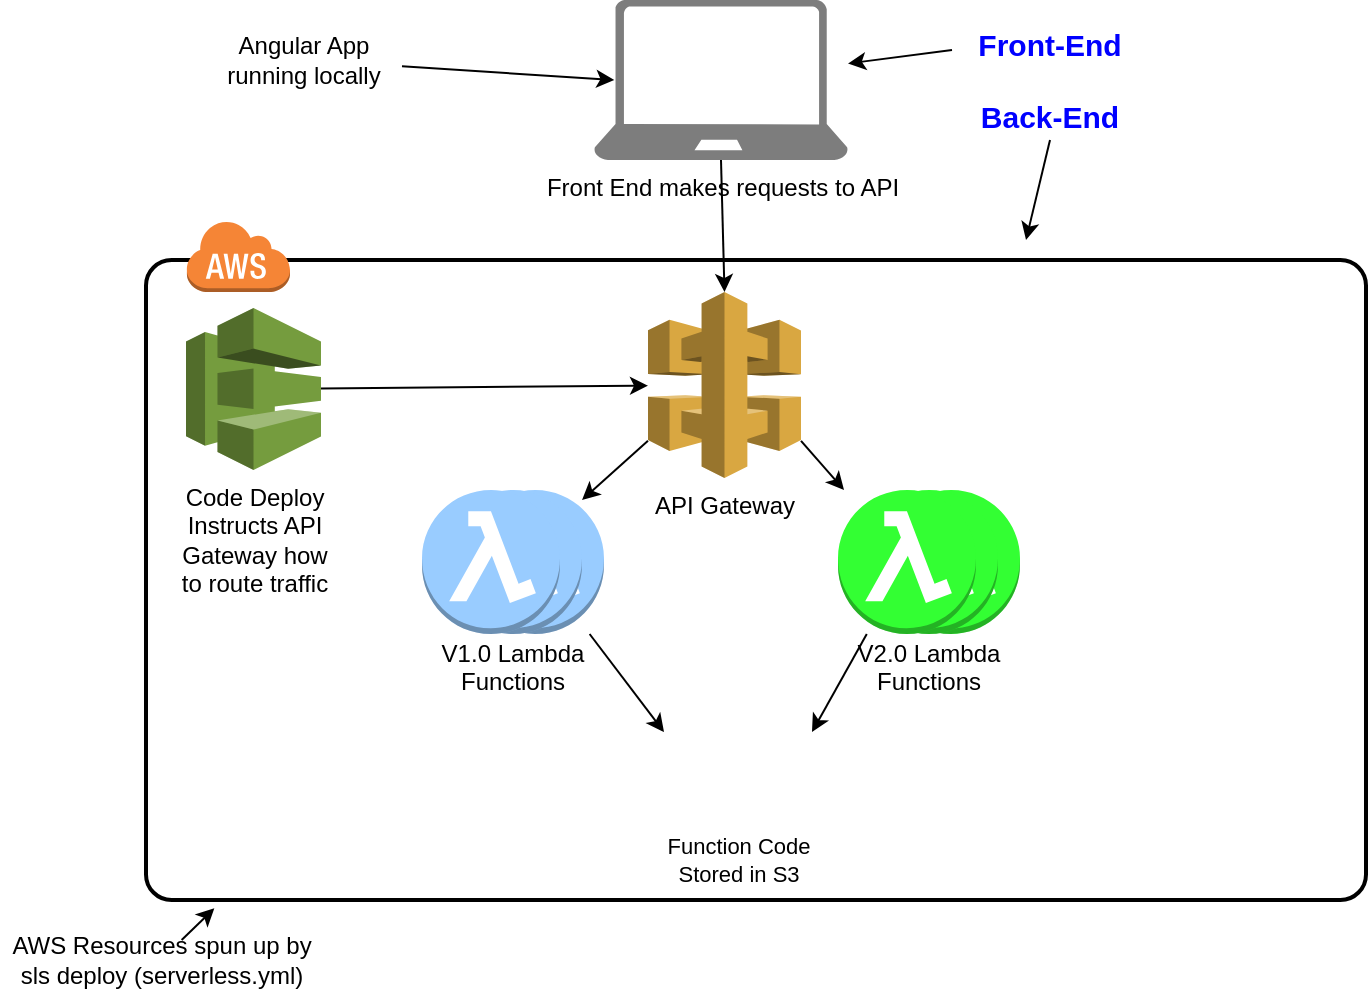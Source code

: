 <mxfile version="10.7.3" type="device"><diagram name="Page-1" id="75ae5057-2f1f-a65a-41a6-c58fb5237df7"><mxGraphModel dx="918" dy="647" grid="1" gridSize="10" guides="1" tooltips="1" connect="1" arrows="1" fold="1" page="1" pageScale="1" pageWidth="1100" pageHeight="850" background="#ffffff" math="0" shadow="0"><root><mxCell id="0"/><mxCell id="1" parent="0"/><mxCell id="6d17579d09794128-4" value="" style="rounded=1;arcSize=4;dashed=0;strokeColor=#000000;fillColor=none;gradientColor=none;strokeWidth=2;shadow=0;comic=0;fontFamily=Verdana;fontSize=12;fontColor=#000000;html=1;" parent="1" vertex="1"><mxGeometry x="190" y="140" width="610" height="320" as="geometry"/></mxCell><mxCell id="6d17579d09794128-5" value="" style="dashed=0;html=1;shape=mxgraph.aws3.cloud;fillColor=#F58536;gradientColor=none;dashed=0;rounded=1;shadow=0;comic=0;strokeColor=#E6E6E6;strokeWidth=6;fontFamily=Verdana;fontSize=12;fontColor=#000000;" parent="1" vertex="1"><mxGeometry x="210" y="120" width="52" height="36" as="geometry"/></mxCell><mxCell id="J8q8TLbvrFkw0_C4fAMj-18" style="edgeStyle=none;rounded=0;orthogonalLoop=1;jettySize=auto;html=1;exitX=0;exitY=0.8;exitDx=0;exitDy=0;exitPerimeter=0;" edge="1" parent="1" source="J8q8TLbvrFkw0_C4fAMj-1" target="J8q8TLbvrFkw0_C4fAMj-8"><mxGeometry relative="1" as="geometry"/></mxCell><mxCell id="J8q8TLbvrFkw0_C4fAMj-19" style="edgeStyle=none;rounded=0;orthogonalLoop=1;jettySize=auto;html=1;exitX=1;exitY=0.8;exitDx=0;exitDy=0;exitPerimeter=0;" edge="1" parent="1" source="J8q8TLbvrFkw0_C4fAMj-1" target="J8q8TLbvrFkw0_C4fAMj-14"><mxGeometry relative="1" as="geometry"/></mxCell><mxCell id="J8q8TLbvrFkw0_C4fAMj-1" value="API Gateway&lt;br&gt;" style="outlineConnect=0;dashed=0;verticalLabelPosition=bottom;verticalAlign=top;align=center;html=1;shape=mxgraph.aws3.api_gateway;fillColor=#D9A741;gradientColor=none;" vertex="1" parent="1"><mxGeometry x="441" y="156" width="76.5" height="93" as="geometry"/></mxCell><mxCell id="J8q8TLbvrFkw0_C4fAMj-17" style="edgeStyle=none;rounded=0;orthogonalLoop=1;jettySize=auto;html=1;" edge="1" parent="1" source="J8q8TLbvrFkw0_C4fAMj-3" target="J8q8TLbvrFkw0_C4fAMj-1"><mxGeometry relative="1" as="geometry"/></mxCell><mxCell id="J8q8TLbvrFkw0_C4fAMj-3" value="Code Deploy&lt;br&gt;Instructs API&lt;br&gt;Gateway how&lt;br&gt;to route traffic&lt;br&gt;" style="outlineConnect=0;dashed=0;verticalLabelPosition=bottom;verticalAlign=top;align=center;html=1;shape=mxgraph.aws3.codedeploy;fillColor=#759C3E;gradientColor=none;" vertex="1" parent="1"><mxGeometry x="210" y="164" width="67.5" height="81" as="geometry"/></mxCell><mxCell id="J8q8TLbvrFkw0_C4fAMj-4" value="" style="shape=image;html=1;verticalAlign=top;verticalLabelPosition=bottom;labelBackgroundColor=#ffffff;imageAspect=0;aspect=fixed;image=https://cdn2.iconfinder.com/data/icons/amazon-aws-stencils/100/Storage__Content_Delivery_Amazon_S3_Bucket-128.png" vertex="1" parent="1"><mxGeometry x="422" y="331" width="128" height="128" as="geometry"/></mxCell><mxCell id="J8q8TLbvrFkw0_C4fAMj-20" style="edgeStyle=none;rounded=0;orthogonalLoop=1;jettySize=auto;html=1;exitX=0.5;exitY=1;exitDx=0;exitDy=0;exitPerimeter=0;entryX=0.5;entryY=0;entryDx=0;entryDy=0;entryPerimeter=0;" edge="1" parent="1" source="J8q8TLbvrFkw0_C4fAMj-5" target="J8q8TLbvrFkw0_C4fAMj-1"><mxGeometry relative="1" as="geometry"/></mxCell><mxCell id="J8q8TLbvrFkw0_C4fAMj-5" value="Front End makes requests to API" style="pointerEvents=1;shadow=0;dashed=0;html=1;strokeColor=none;labelPosition=center;verticalLabelPosition=bottom;verticalAlign=top;align=center;shape=mxgraph.azure.laptop;fillColor=#7D7D7D;" vertex="1" parent="1"><mxGeometry x="414" y="10" width="127" height="80" as="geometry"/></mxCell><mxCell id="J8q8TLbvrFkw0_C4fAMj-10" value="&#10;&#10;&#10;&#10;&#10;V1.0 Lambda&#10;Functions&#10;" style="group" vertex="1" connectable="0" parent="1"><mxGeometry x="328" y="253" width="91" height="74" as="geometry"/></mxCell><mxCell id="J8q8TLbvrFkw0_C4fAMj-2" value="" style="outlineConnect=0;dashed=0;verticalLabelPosition=bottom;verticalAlign=top;align=center;html=1;shape=mxgraph.aws3.lambda_function;fillColor=#99CCFF;gradientColor=none;" vertex="1" parent="J8q8TLbvrFkw0_C4fAMj-10"><mxGeometry x="22" y="2" width="69" height="72" as="geometry"/></mxCell><mxCell id="J8q8TLbvrFkw0_C4fAMj-8" value="" style="outlineConnect=0;dashed=0;verticalLabelPosition=bottom;verticalAlign=top;align=center;html=1;shape=mxgraph.aws3.lambda_function;fillColor=#99CCFF;gradientColor=none;" vertex="1" parent="J8q8TLbvrFkw0_C4fAMj-10"><mxGeometry x="11" y="2" width="69" height="72" as="geometry"/></mxCell><mxCell id="J8q8TLbvrFkw0_C4fAMj-9" value="" style="outlineConnect=0;dashed=0;verticalLabelPosition=bottom;verticalAlign=top;align=center;html=1;shape=mxgraph.aws3.lambda_function;fillColor=#99CCFF;gradientColor=none;" vertex="1" parent="J8q8TLbvrFkw0_C4fAMj-10"><mxGeometry y="2" width="69" height="72" as="geometry"/></mxCell><mxCell id="J8q8TLbvrFkw0_C4fAMj-11" value="&#10;&#10;&#10;&#10;&#10;V2.0 Lambda&#10;Functions&#10;" style="group" vertex="1" connectable="0" parent="1"><mxGeometry x="536" y="253" width="91" height="74" as="geometry"/></mxCell><mxCell id="J8q8TLbvrFkw0_C4fAMj-12" value="" style="outlineConnect=0;dashed=0;verticalLabelPosition=bottom;verticalAlign=top;align=center;html=1;shape=mxgraph.aws3.lambda_function;fillColor=#33FF33;gradientColor=none;" vertex="1" parent="J8q8TLbvrFkw0_C4fAMj-11"><mxGeometry x="22" y="2" width="69" height="72" as="geometry"/></mxCell><mxCell id="J8q8TLbvrFkw0_C4fAMj-13" value="" style="outlineConnect=0;dashed=0;verticalLabelPosition=bottom;verticalAlign=top;align=center;html=1;shape=mxgraph.aws3.lambda_function;fillColor=#33FF33;gradientColor=none;" vertex="1" parent="J8q8TLbvrFkw0_C4fAMj-11"><mxGeometry x="11" y="2" width="69" height="72" as="geometry"/></mxCell><mxCell id="J8q8TLbvrFkw0_C4fAMj-14" value="" style="outlineConnect=0;dashed=0;verticalLabelPosition=bottom;verticalAlign=top;align=center;html=1;shape=mxgraph.aws3.lambda_function;fillColor=#33FF33;gradientColor=none;" vertex="1" parent="J8q8TLbvrFkw0_C4fAMj-11"><mxGeometry y="2" width="69" height="72" as="geometry"/></mxCell><mxCell id="J8q8TLbvrFkw0_C4fAMj-15" value="Function Code&lt;br&gt;Stored in S3&lt;br&gt;" style="rounded=0;orthogonalLoop=1;jettySize=auto;html=1;entryX=0.789;entryY=0.352;entryDx=0;entryDy=0;entryPerimeter=0;" edge="1" parent="1" source="J8q8TLbvrFkw0_C4fAMj-14" target="J8q8TLbvrFkw0_C4fAMj-4"><mxGeometry x="1" y="-74" relative="1" as="geometry"><mxPoint x="28" y="100" as="offset"/></mxGeometry></mxCell><mxCell id="J8q8TLbvrFkw0_C4fAMj-16" style="edgeStyle=none;rounded=0;orthogonalLoop=1;jettySize=auto;html=1;entryX=0.211;entryY=0.352;entryDx=0;entryDy=0;entryPerimeter=0;" edge="1" parent="1" source="J8q8TLbvrFkw0_C4fAMj-2" target="J8q8TLbvrFkw0_C4fAMj-4"><mxGeometry relative="1" as="geometry"/></mxCell><mxCell id="J8q8TLbvrFkw0_C4fAMj-22" style="edgeStyle=none;rounded=0;orthogonalLoop=1;jettySize=auto;html=1;entryX=0.08;entryY=0.5;entryDx=0;entryDy=0;entryPerimeter=0;" edge="1" parent="1" source="J8q8TLbvrFkw0_C4fAMj-21" target="J8q8TLbvrFkw0_C4fAMj-5"><mxGeometry relative="1" as="geometry"/></mxCell><mxCell id="J8q8TLbvrFkw0_C4fAMj-21" value="Angular App running locally" style="text;html=1;strokeColor=none;fillColor=none;align=center;verticalAlign=middle;whiteSpace=wrap;rounded=0;" vertex="1" parent="1"><mxGeometry x="220" y="30" width="98" height="20" as="geometry"/></mxCell><mxCell id="J8q8TLbvrFkw0_C4fAMj-24" style="edgeStyle=none;rounded=0;orthogonalLoop=1;jettySize=auto;html=1;entryX=0.056;entryY=1.013;entryDx=0;entryDy=0;entryPerimeter=0;" edge="1" parent="1" source="J8q8TLbvrFkw0_C4fAMj-23" target="6d17579d09794128-4"><mxGeometry relative="1" as="geometry"/></mxCell><mxCell id="J8q8TLbvrFkw0_C4fAMj-23" value="AWS Resources spun up by sls deploy (serverless.yml)" style="text;html=1;strokeColor=none;fillColor=none;align=center;verticalAlign=middle;whiteSpace=wrap;rounded=0;" vertex="1" parent="1"><mxGeometry x="117.5" y="480" width="160" height="20" as="geometry"/></mxCell><mxCell id="J8q8TLbvrFkw0_C4fAMj-28" style="edgeStyle=none;rounded=0;orthogonalLoop=1;jettySize=auto;html=1;fontSize=15;fontColor=#0000FF;exitX=0;exitY=0.25;exitDx=0;exitDy=0;" edge="1" parent="1" source="J8q8TLbvrFkw0_C4fAMj-25" target="J8q8TLbvrFkw0_C4fAMj-5"><mxGeometry relative="1" as="geometry"/></mxCell><mxCell id="J8q8TLbvrFkw0_C4fAMj-29" style="edgeStyle=none;rounded=0;orthogonalLoop=1;jettySize=auto;html=1;exitX=0.5;exitY=1;exitDx=0;exitDy=0;fontSize=15;fontColor=#0000FF;" edge="1" parent="1" source="J8q8TLbvrFkw0_C4fAMj-25"><mxGeometry relative="1" as="geometry"><mxPoint x="630" y="130" as="targetPoint"/></mxGeometry></mxCell><mxCell id="J8q8TLbvrFkw0_C4fAMj-25" value="Front-End&lt;br&gt;&lt;br&gt;Back-End&lt;br&gt;" style="text;html=1;strokeColor=none;fillColor=none;align=center;verticalAlign=middle;whiteSpace=wrap;rounded=0;fontColor=#0000FF;fontStyle=1;fontSize=15;" vertex="1" parent="1"><mxGeometry x="593" y="20" width="98" height="60" as="geometry"/></mxCell></root></mxGraphModel></diagram></mxfile>